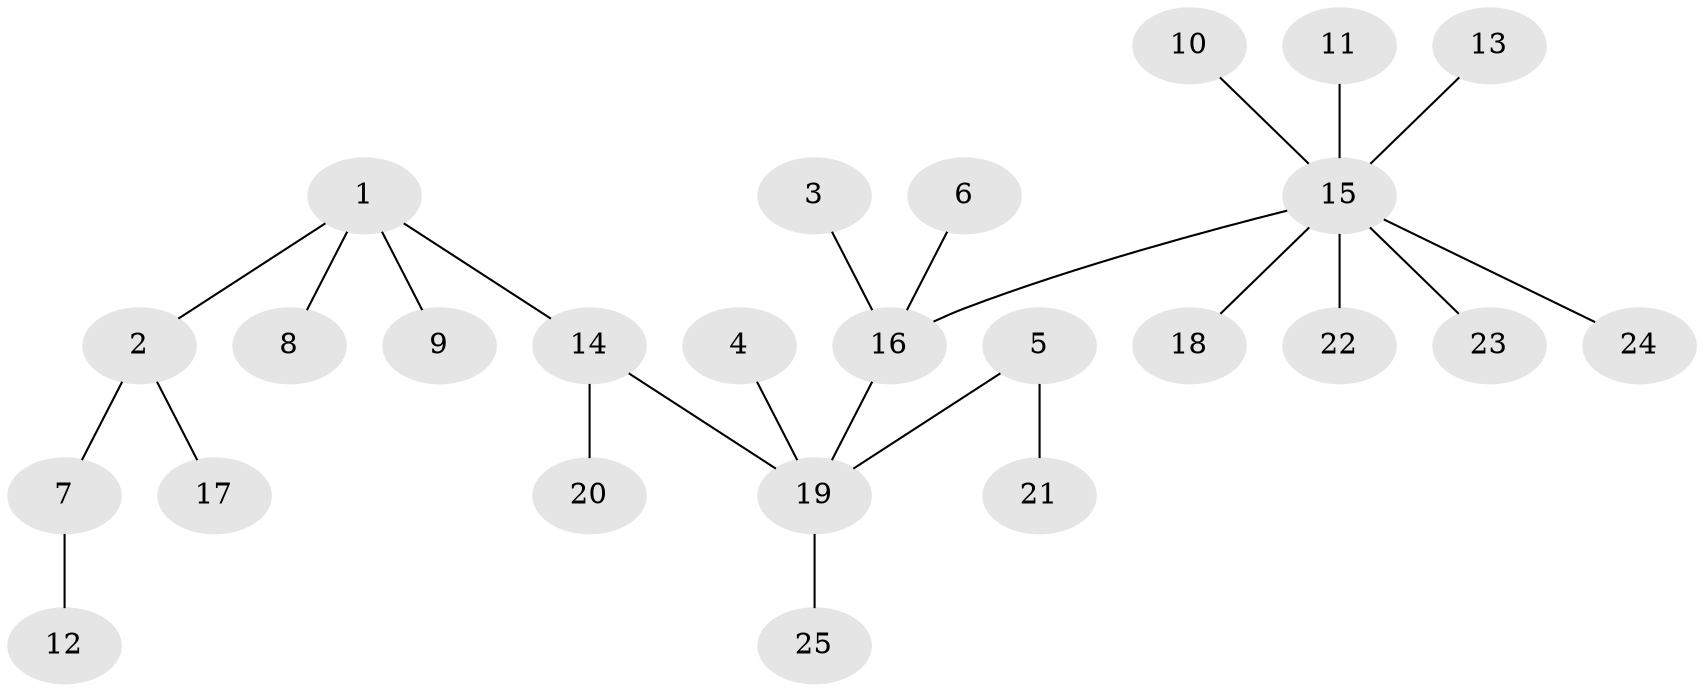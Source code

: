 // original degree distribution, {4: 0.12, 2: 0.22, 3: 0.12, 8: 0.02, 1: 0.52}
// Generated by graph-tools (version 1.1) at 2025/50/03/09/25 03:50:21]
// undirected, 25 vertices, 24 edges
graph export_dot {
graph [start="1"]
  node [color=gray90,style=filled];
  1;
  2;
  3;
  4;
  5;
  6;
  7;
  8;
  9;
  10;
  11;
  12;
  13;
  14;
  15;
  16;
  17;
  18;
  19;
  20;
  21;
  22;
  23;
  24;
  25;
  1 -- 2 [weight=1.0];
  1 -- 8 [weight=1.0];
  1 -- 9 [weight=1.0];
  1 -- 14 [weight=1.0];
  2 -- 7 [weight=1.0];
  2 -- 17 [weight=1.0];
  3 -- 16 [weight=1.0];
  4 -- 19 [weight=1.0];
  5 -- 19 [weight=1.0];
  5 -- 21 [weight=1.0];
  6 -- 16 [weight=1.0];
  7 -- 12 [weight=1.0];
  10 -- 15 [weight=1.0];
  11 -- 15 [weight=1.0];
  13 -- 15 [weight=1.0];
  14 -- 19 [weight=1.0];
  14 -- 20 [weight=1.0];
  15 -- 16 [weight=1.0];
  15 -- 18 [weight=1.0];
  15 -- 22 [weight=1.0];
  15 -- 23 [weight=1.0];
  15 -- 24 [weight=1.0];
  16 -- 19 [weight=1.0];
  19 -- 25 [weight=1.0];
}
